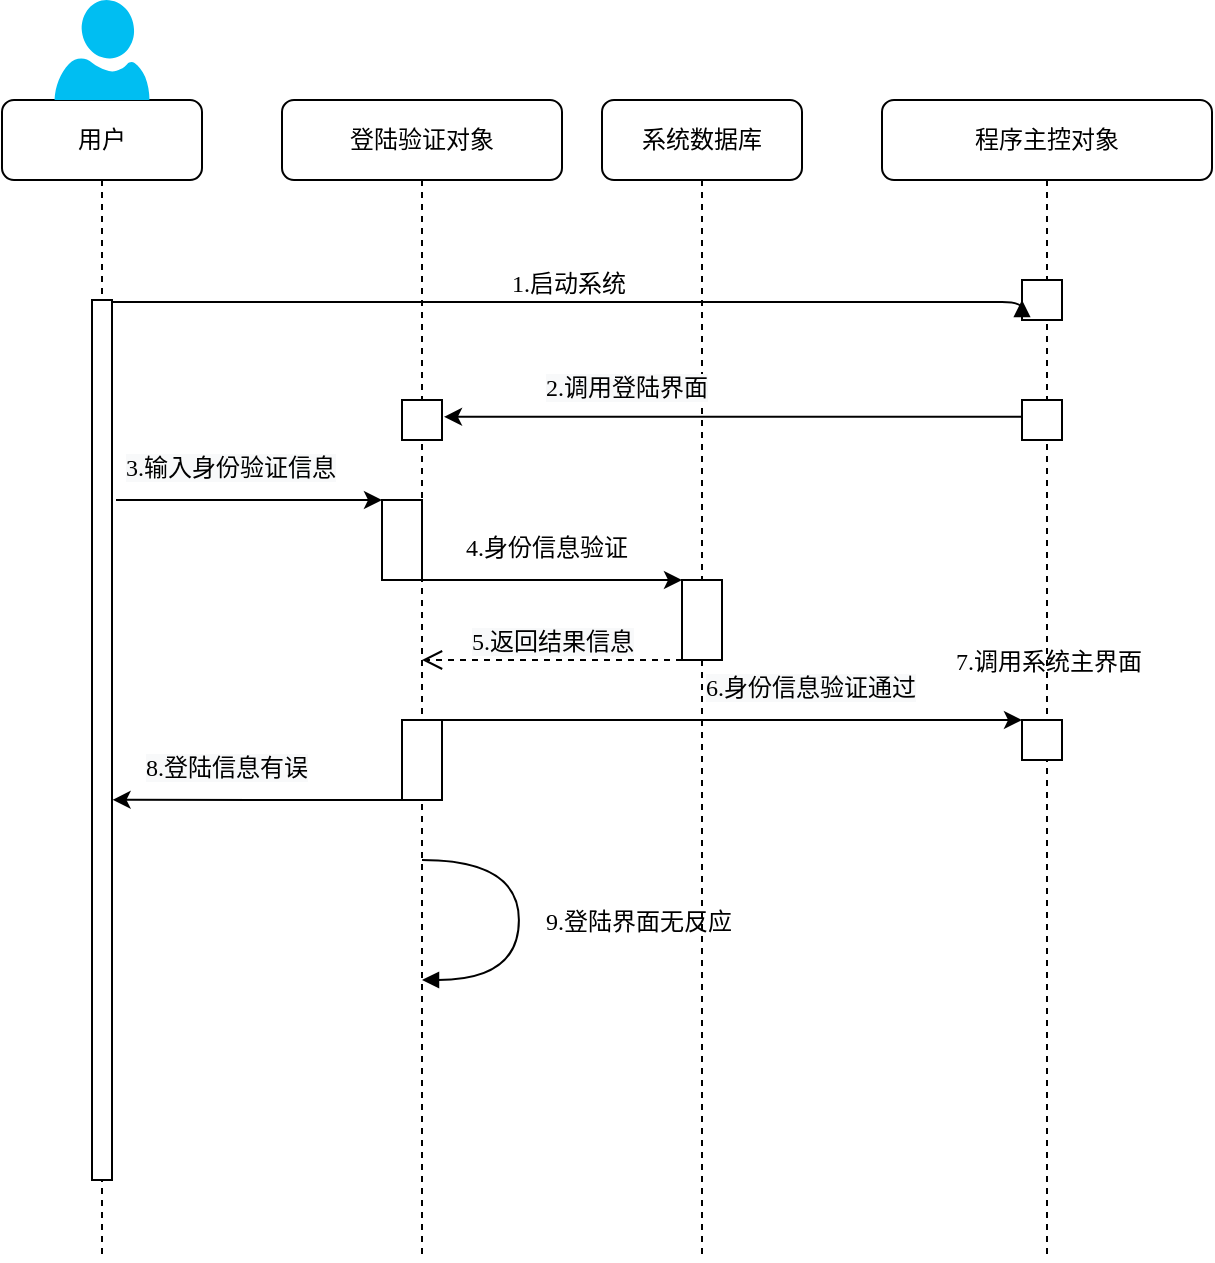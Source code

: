 <mxfile version="14.4.3" type="github">
  <diagram name="Page-1" id="13e1069c-82ec-6db2-03f1-153e76fe0fe0">
    <mxGraphModel dx="1009" dy="746" grid="1" gridSize="10" guides="1" tooltips="1" connect="1" arrows="1" fold="1" page="1" pageScale="1" pageWidth="1100" pageHeight="850" background="#ffffff" math="0" shadow="0">
      <root>
        <mxCell id="0" />
        <mxCell id="1" parent="0" />
        <mxCell id="7baba1c4bc27f4b0-2" value="登陆验证对象" style="shape=umlLifeline;perimeter=lifelinePerimeter;whiteSpace=wrap;html=1;container=1;collapsible=0;recursiveResize=0;outlineConnect=0;rounded=1;shadow=0;comic=0;labelBackgroundColor=none;strokeWidth=1;fontFamily=Verdana;fontSize=12;align=center;" parent="1" vertex="1">
          <mxGeometry x="240" y="80" width="140" height="580" as="geometry" />
        </mxCell>
        <mxCell id="7baba1c4bc27f4b0-25" value="" style="html=1;points=[];perimeter=orthogonalPerimeter;rounded=0;shadow=0;comic=0;labelBackgroundColor=none;strokeColor=#000000;strokeWidth=1;fillColor=#FFFFFF;fontFamily=Verdana;fontSize=12;fontColor=#000000;align=center;" parent="7baba1c4bc27f4b0-2" vertex="1">
          <mxGeometry x="60" y="150" width="20" height="20" as="geometry" />
        </mxCell>
        <mxCell id="ELr5uIVr4J0EzLVd2R0L-14" value="" style="rounded=0;whiteSpace=wrap;html=1;" vertex="1" parent="7baba1c4bc27f4b0-2">
          <mxGeometry x="50" y="200" width="20" height="40" as="geometry" />
        </mxCell>
        <mxCell id="ELr5uIVr4J0EzLVd2R0L-26" value="" style="rounded=0;whiteSpace=wrap;html=1;" vertex="1" parent="7baba1c4bc27f4b0-2">
          <mxGeometry x="60" y="310" width="20" height="40" as="geometry" />
        </mxCell>
        <mxCell id="7baba1c4bc27f4b0-3" value="系统数据库" style="shape=umlLifeline;perimeter=lifelinePerimeter;whiteSpace=wrap;html=1;container=1;collapsible=0;recursiveResize=0;outlineConnect=0;rounded=1;shadow=0;comic=0;labelBackgroundColor=none;strokeWidth=1;fontFamily=Verdana;fontSize=12;align=center;" parent="1" vertex="1">
          <mxGeometry x="400" y="80" width="100" height="580" as="geometry" />
        </mxCell>
        <mxCell id="ELr5uIVr4J0EzLVd2R0L-19" value="" style="rounded=0;whiteSpace=wrap;html=1;" vertex="1" parent="7baba1c4bc27f4b0-3">
          <mxGeometry x="40" y="240" width="20" height="40" as="geometry" />
        </mxCell>
        <mxCell id="7baba1c4bc27f4b0-4" value="程序主控对象" style="shape=umlLifeline;perimeter=lifelinePerimeter;whiteSpace=wrap;html=1;container=1;collapsible=0;recursiveResize=0;outlineConnect=0;rounded=1;shadow=0;comic=0;labelBackgroundColor=none;strokeWidth=1;fontFamily=Verdana;fontSize=12;align=center;" parent="1" vertex="1">
          <mxGeometry x="540" y="80" width="165" height="580" as="geometry" />
        </mxCell>
        <mxCell id="ELr5uIVr4J0EzLVd2R0L-3" value="" style="rounded=0;whiteSpace=wrap;html=1;" vertex="1" parent="7baba1c4bc27f4b0-4">
          <mxGeometry x="70" y="90" width="20" height="20" as="geometry" />
        </mxCell>
        <mxCell id="7baba1c4bc27f4b0-37" value="" style="html=1;points=[];perimeter=orthogonalPerimeter;rounded=0;shadow=0;comic=0;labelBackgroundColor=none;strokeWidth=1;fontFamily=Verdana;fontSize=12;align=center;" parent="7baba1c4bc27f4b0-4" vertex="1">
          <mxGeometry x="70" y="150" width="20" height="20" as="geometry" />
        </mxCell>
        <mxCell id="ELr5uIVr4J0EzLVd2R0L-28" value="" style="rounded=0;whiteSpace=wrap;html=1;" vertex="1" parent="7baba1c4bc27f4b0-4">
          <mxGeometry x="70" y="310" width="20" height="20" as="geometry" />
        </mxCell>
        <mxCell id="7baba1c4bc27f4b0-8" value="用户" style="shape=umlLifeline;perimeter=lifelinePerimeter;whiteSpace=wrap;html=1;container=1;collapsible=0;recursiveResize=0;outlineConnect=0;rounded=1;shadow=0;comic=0;labelBackgroundColor=none;strokeWidth=1;fontFamily=Verdana;fontSize=12;align=center;" parent="1" vertex="1">
          <mxGeometry x="100" y="80" width="100" height="580" as="geometry" />
        </mxCell>
        <mxCell id="7baba1c4bc27f4b0-9" value="" style="html=1;points=[];perimeter=orthogonalPerimeter;rounded=0;shadow=0;comic=0;labelBackgroundColor=none;strokeWidth=1;fontFamily=Verdana;fontSize=12;align=center;" parent="7baba1c4bc27f4b0-8" vertex="1">
          <mxGeometry x="45" y="100" width="10" height="440" as="geometry" />
        </mxCell>
        <mxCell id="7baba1c4bc27f4b0-11" value="1.启动系统" style="html=1;verticalAlign=bottom;endArrow=block;labelBackgroundColor=none;fontFamily=Verdana;fontSize=12;edgeStyle=elbowEdgeStyle;elbow=vertical;entryX=0;entryY=0.5;entryDx=0;entryDy=0;" parent="1" source="7baba1c4bc27f4b0-9" target="ELr5uIVr4J0EzLVd2R0L-3" edge="1">
          <mxGeometry relative="1" as="geometry">
            <mxPoint x="220" y="190" as="sourcePoint" />
            <mxPoint x="600" y="181" as="targetPoint" />
            <Array as="points">
              <mxPoint x="580" y="181" />
            </Array>
          </mxGeometry>
        </mxCell>
        <mxCell id="7baba1c4bc27f4b0-39" value="7.调用系统主界面" style="html=1;verticalAlign=bottom;endArrow=block;labelBackgroundColor=none;fontFamily=Verdana;fontSize=12;elbow=vertical;edgeStyle=orthogonalEdgeStyle;curved=1;" parent="1" edge="1" target="7baba1c4bc27f4b0-4" source="7baba1c4bc27f4b0-4">
          <mxGeometry x="0.128" y="60" relative="1" as="geometry">
            <mxPoint x="595.333" y="501" as="sourcePoint" />
            <mxPoint x="600.333" y="539.333" as="targetPoint" />
            <Array as="points">
              <mxPoint x="670" y="430" />
              <mxPoint x="670" y="490" />
            </Array>
            <mxPoint as="offset" />
          </mxGeometry>
        </mxCell>
        <mxCell id="ELr5uIVr4J0EzLVd2R0L-2" value="" style="verticalLabelPosition=bottom;html=1;verticalAlign=top;align=center;strokeColor=none;fillColor=#00BEF2;shape=mxgraph.azure.user;" vertex="1" parent="1">
          <mxGeometry x="126.25" y="30" width="47.5" height="50" as="geometry" />
        </mxCell>
        <mxCell id="ELr5uIVr4J0EzLVd2R0L-11" value="" style="endArrow=classic;html=1;exitX=-0.021;exitY=0.421;exitDx=0;exitDy=0;exitPerimeter=0;entryX=1.05;entryY=0.421;entryDx=0;entryDy=0;entryPerimeter=0;" edge="1" parent="1" source="7baba1c4bc27f4b0-37" target="7baba1c4bc27f4b0-25">
          <mxGeometry width="50" height="50" relative="1" as="geometry">
            <mxPoint x="560" y="400" as="sourcePoint" />
            <mxPoint x="310" y="237" as="targetPoint" />
          </mxGeometry>
        </mxCell>
        <mxCell id="ELr5uIVr4J0EzLVd2R0L-12" value="&lt;span style=&quot;color: rgb(0 , 0 , 0) ; font-family: &amp;#34;verdana&amp;#34; ; font-size: 12px ; font-style: normal ; font-weight: 400 ; letter-spacing: normal ; text-align: center ; text-indent: 0px ; text-transform: none ; word-spacing: 0px ; background-color: rgb(248 , 249 , 250) ; display: inline ; float: none&quot;&gt;2.调用登陆界面&lt;/span&gt;" style="text;whiteSpace=wrap;html=1;" vertex="1" parent="1">
          <mxGeometry x="370" y="210" width="120" height="30" as="geometry" />
        </mxCell>
        <mxCell id="ELr5uIVr4J0EzLVd2R0L-16" value="" style="endArrow=classic;html=1;exitX=1;exitY=1;exitDx=0;exitDy=0;entryX=0;entryY=0;entryDx=0;entryDy=0;" edge="1" parent="1" source="ELr5uIVr4J0EzLVd2R0L-14" target="ELr5uIVr4J0EzLVd2R0L-19">
          <mxGeometry width="50" height="50" relative="1" as="geometry">
            <mxPoint x="340" y="350" as="sourcePoint" />
            <mxPoint x="440" y="320" as="targetPoint" />
          </mxGeometry>
        </mxCell>
        <mxCell id="ELr5uIVr4J0EzLVd2R0L-17" value="" style="endArrow=classic;html=1;entryX=0;entryY=0;entryDx=0;entryDy=0;" edge="1" parent="1" target="ELr5uIVr4J0EzLVd2R0L-14">
          <mxGeometry width="50" height="50" relative="1" as="geometry">
            <mxPoint x="157" y="280" as="sourcePoint" />
            <mxPoint x="610" y="350" as="targetPoint" />
          </mxGeometry>
        </mxCell>
        <mxCell id="ELr5uIVr4J0EzLVd2R0L-18" value="&lt;span style=&quot;color: rgb(0 , 0 , 0) ; font-family: &amp;#34;verdana&amp;#34; ; font-size: 12px ; font-style: normal ; font-weight: 400 ; letter-spacing: normal ; text-align: center ; text-indent: 0px ; text-transform: none ; word-spacing: 0px ; background-color: rgb(248 , 249 , 250) ; display: inline ; float: none&quot;&gt;3.输入身份验证信息&lt;/span&gt;" style="text;whiteSpace=wrap;html=1;" vertex="1" parent="1">
          <mxGeometry x="160" y="250" width="110" height="30" as="geometry" />
        </mxCell>
        <mxCell id="ELr5uIVr4J0EzLVd2R0L-21" value="&lt;div style=&quot;text-align: center&quot;&gt;&lt;span&gt;&lt;font face=&quot;verdana&quot;&gt;4.身份信息验证&lt;/font&gt;&lt;/span&gt;&lt;/div&gt;" style="text;whiteSpace=wrap;html=1;" vertex="1" parent="1">
          <mxGeometry x="330" y="290" width="90" height="30" as="geometry" />
        </mxCell>
        <mxCell id="ELr5uIVr4J0EzLVd2R0L-25" value="&lt;span style=&quot;font-family: &amp;#34;verdana&amp;#34; ; font-size: 12px ; background-color: rgb(248 , 249 , 250)&quot;&gt;5.返回结果信息&lt;/span&gt;" style="html=1;verticalAlign=bottom;endArrow=open;dashed=1;endSize=8;exitX=0;exitY=1;exitDx=0;exitDy=0;" edge="1" parent="1" source="ELr5uIVr4J0EzLVd2R0L-19" target="7baba1c4bc27f4b0-2">
          <mxGeometry relative="1" as="geometry">
            <mxPoint x="420" y="360" as="sourcePoint" />
            <mxPoint x="340" y="360" as="targetPoint" />
          </mxGeometry>
        </mxCell>
        <mxCell id="ELr5uIVr4J0EzLVd2R0L-27" value="" style="endArrow=classic;html=1;entryX=0;entryY=0;entryDx=0;entryDy=0;exitX=1;exitY=0;exitDx=0;exitDy=0;" edge="1" parent="1" source="ELr5uIVr4J0EzLVd2R0L-26" target="ELr5uIVr4J0EzLVd2R0L-28">
          <mxGeometry width="50" height="50" relative="1" as="geometry">
            <mxPoint x="330" y="390" as="sourcePoint" />
            <mxPoint x="610" y="400" as="targetPoint" />
          </mxGeometry>
        </mxCell>
        <mxCell id="ELr5uIVr4J0EzLVd2R0L-29" value="" style="endArrow=classic;html=1;exitX=0;exitY=1;exitDx=0;exitDy=0;entryX=1.029;entryY=0.568;entryDx=0;entryDy=0;entryPerimeter=0;" edge="1" parent="1" source="ELr5uIVr4J0EzLVd2R0L-26" target="7baba1c4bc27f4b0-9">
          <mxGeometry width="50" height="50" relative="1" as="geometry">
            <mxPoint x="310" y="480" as="sourcePoint" />
            <mxPoint x="160" y="430" as="targetPoint" />
          </mxGeometry>
        </mxCell>
        <mxCell id="ELr5uIVr4J0EzLVd2R0L-30" value="&lt;span style=&quot;color: rgb(0 , 0 , 0) ; font-family: &amp;#34;verdana&amp;#34; ; font-size: 12px ; font-style: normal ; font-weight: 400 ; letter-spacing: normal ; text-align: center ; text-indent: 0px ; text-transform: none ; word-spacing: 0px ; background-color: rgb(248 , 249 , 250) ; display: inline ; float: none&quot;&gt;8.登陆信息有误&lt;/span&gt;" style="text;whiteSpace=wrap;html=1;" vertex="1" parent="1">
          <mxGeometry x="170" y="400" width="90" height="30" as="geometry" />
        </mxCell>
        <mxCell id="ELr5uIVr4J0EzLVd2R0L-34" value="9.登陆界面无反应" style="html=1;verticalAlign=bottom;endArrow=block;labelBackgroundColor=none;fontFamily=Verdana;fontSize=12;elbow=vertical;edgeStyle=orthogonalEdgeStyle;curved=1;" edge="1" parent="1">
          <mxGeometry x="0.128" y="60" relative="1" as="geometry">
            <mxPoint x="310.001" y="460.0" as="sourcePoint" />
            <mxPoint x="310.001" y="520.0" as="targetPoint" />
            <Array as="points">
              <mxPoint x="358.43" y="460" />
              <mxPoint x="358.43" y="520" />
            </Array>
            <mxPoint as="offset" />
          </mxGeometry>
        </mxCell>
        <mxCell id="ELr5uIVr4J0EzLVd2R0L-36" value="&lt;span style=&quot;color: rgb(0 , 0 , 0) ; font-family: &amp;#34;verdana&amp;#34; ; font-size: 12px ; font-style: normal ; font-weight: 400 ; letter-spacing: normal ; text-align: center ; text-indent: 0px ; text-transform: none ; word-spacing: 0px ; background-color: rgb(248 , 249 , 250) ; display: inline ; float: none&quot;&gt;6.身份信息验证通过&lt;/span&gt;" style="text;whiteSpace=wrap;html=1;" vertex="1" parent="1">
          <mxGeometry x="450" y="360" width="120" height="30" as="geometry" />
        </mxCell>
      </root>
    </mxGraphModel>
  </diagram>
</mxfile>
